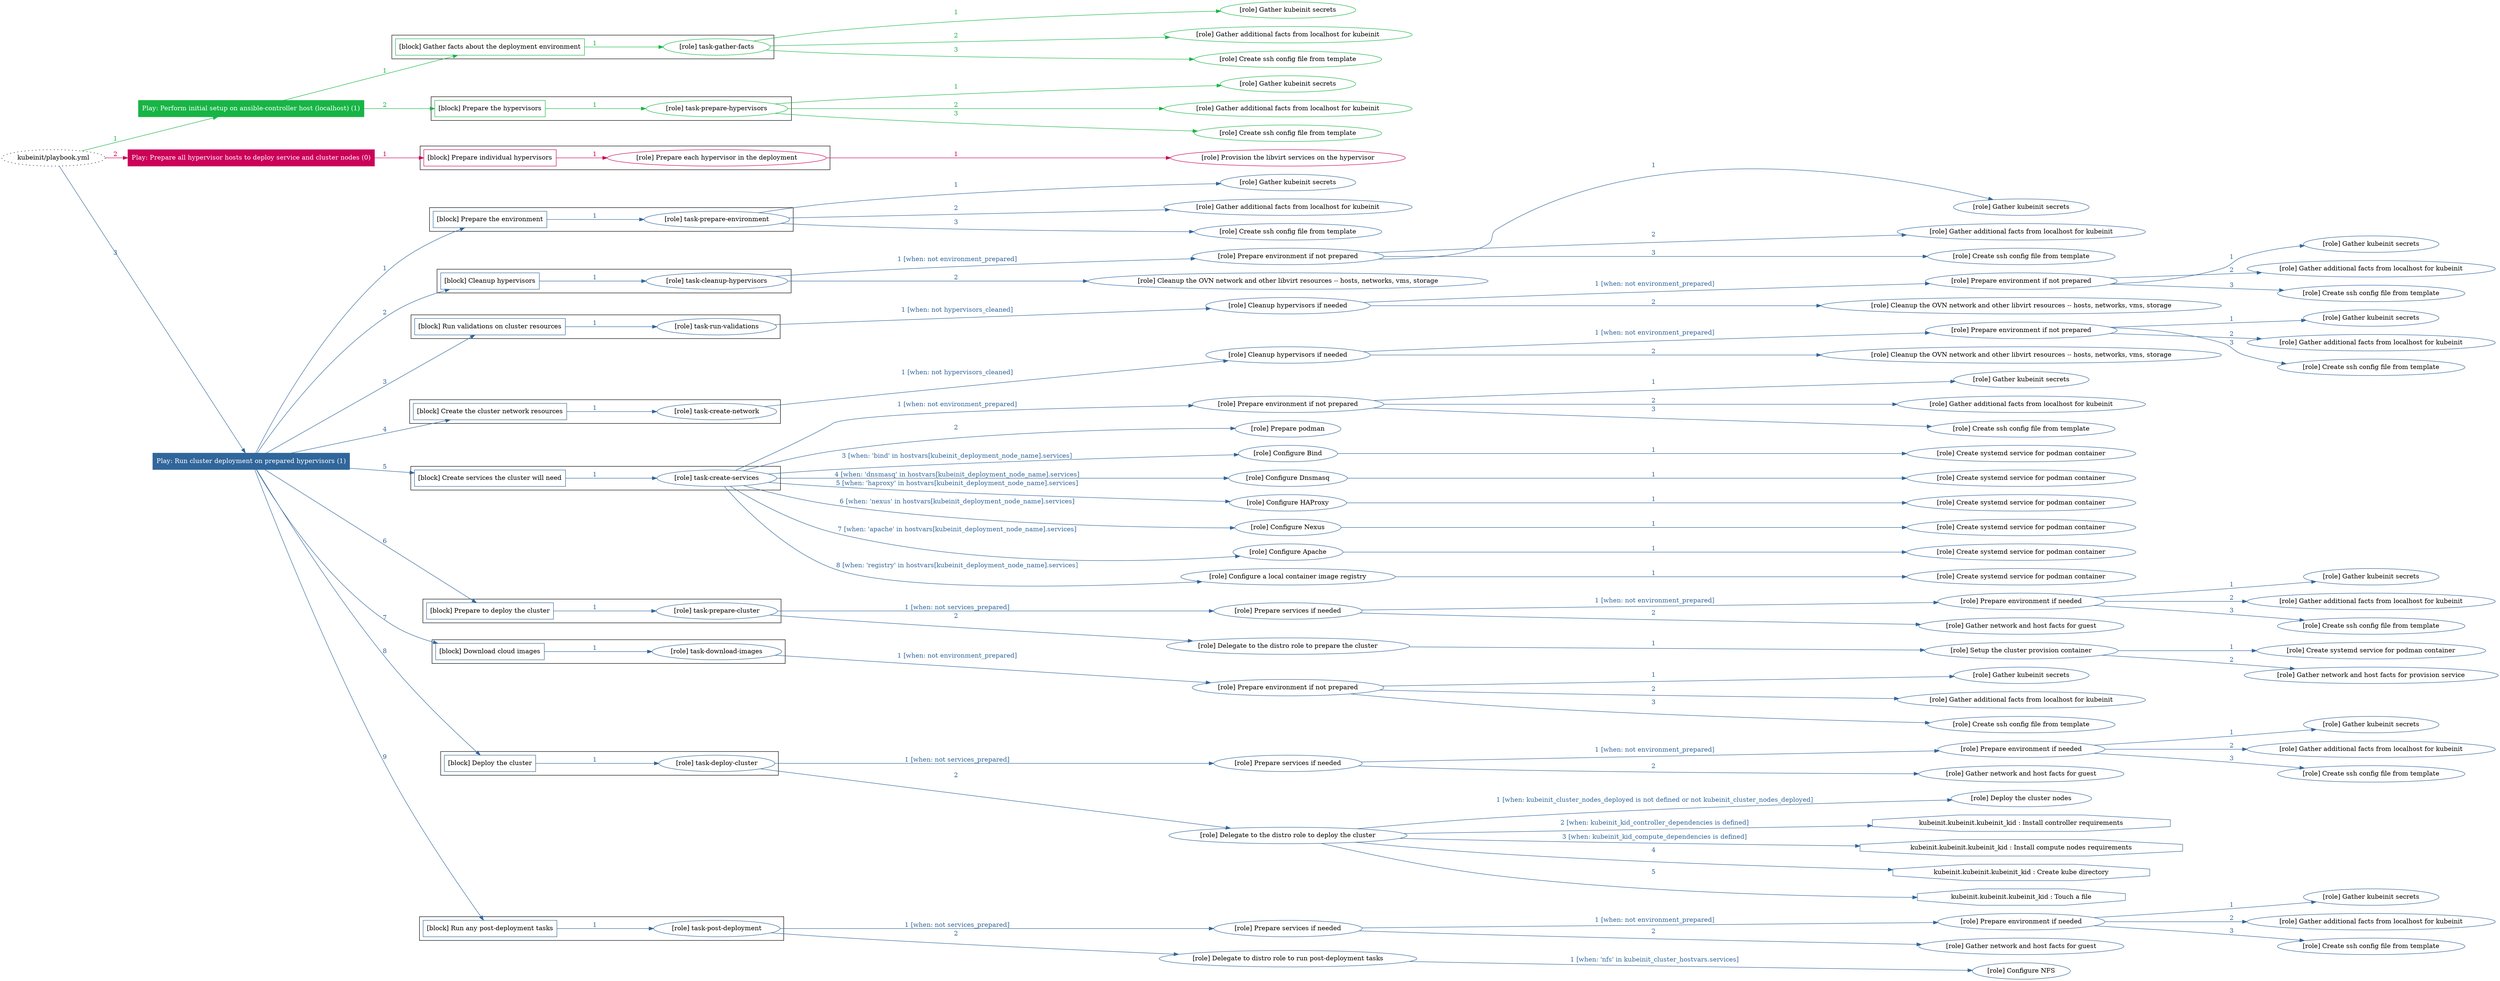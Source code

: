 digraph {
	graph [concentrate=true ordering=in rankdir=LR ratio=fill]
	edge [esep=5 sep=10]
	"kubeinit/playbook.yml" [URL="/home/runner/work/kubeinit/kubeinit/kubeinit/playbook.yml" id=playbook_1beab8da style=dotted]
	play_716c881a [label="Play: Perform initial setup on ansible-controller host (localhost) (1)" URL="/home/runner/work/kubeinit/kubeinit/kubeinit/playbook.yml" color="#17b545" fontcolor="#ffffff" id=play_716c881a shape=box style=filled tooltip=localhost]
	"kubeinit/playbook.yml" -> play_716c881a [label="1 " color="#17b545" fontcolor="#17b545" id=edge_7c634bc5 labeltooltip="1 " tooltip="1 "]
	subgraph "Gather kubeinit secrets" {
		role_e1968388 [label="[role] Gather kubeinit secrets" URL="/home/runner/.ansible/collections/ansible_collections/kubeinit/kubeinit/roles/kubeinit_prepare/tasks/gather_kubeinit_facts.yml" color="#17b545" id=role_e1968388 tooltip="Gather kubeinit secrets"]
	}
	subgraph "Gather additional facts from localhost for kubeinit" {
		role_31506391 [label="[role] Gather additional facts from localhost for kubeinit" URL="/home/runner/.ansible/collections/ansible_collections/kubeinit/kubeinit/roles/kubeinit_prepare/tasks/gather_kubeinit_facts.yml" color="#17b545" id=role_31506391 tooltip="Gather additional facts from localhost for kubeinit"]
	}
	subgraph "Create ssh config file from template" {
		role_b7df9d53 [label="[role] Create ssh config file from template" URL="/home/runner/.ansible/collections/ansible_collections/kubeinit/kubeinit/roles/kubeinit_prepare/tasks/gather_kubeinit_facts.yml" color="#17b545" id=role_b7df9d53 tooltip="Create ssh config file from template"]
	}
	subgraph "task-gather-facts" {
		role_42c44f18 [label="[role] task-gather-facts" URL="/home/runner/work/kubeinit/kubeinit/kubeinit/playbook.yml" color="#17b545" id=role_42c44f18 tooltip="task-gather-facts"]
		role_42c44f18 -> role_e1968388 [label="1 " color="#17b545" fontcolor="#17b545" id=edge_da5134c6 labeltooltip="1 " tooltip="1 "]
		role_42c44f18 -> role_31506391 [label="2 " color="#17b545" fontcolor="#17b545" id=edge_6cc403e4 labeltooltip="2 " tooltip="2 "]
		role_42c44f18 -> role_b7df9d53 [label="3 " color="#17b545" fontcolor="#17b545" id=edge_49aa63d6 labeltooltip="3 " tooltip="3 "]
	}
	subgraph "Gather kubeinit secrets" {
		role_34fae7e4 [label="[role] Gather kubeinit secrets" URL="/home/runner/.ansible/collections/ansible_collections/kubeinit/kubeinit/roles/kubeinit_prepare/tasks/gather_kubeinit_facts.yml" color="#17b545" id=role_34fae7e4 tooltip="Gather kubeinit secrets"]
	}
	subgraph "Gather additional facts from localhost for kubeinit" {
		role_cb5b6115 [label="[role] Gather additional facts from localhost for kubeinit" URL="/home/runner/.ansible/collections/ansible_collections/kubeinit/kubeinit/roles/kubeinit_prepare/tasks/gather_kubeinit_facts.yml" color="#17b545" id=role_cb5b6115 tooltip="Gather additional facts from localhost for kubeinit"]
	}
	subgraph "Create ssh config file from template" {
		role_3c820a80 [label="[role] Create ssh config file from template" URL="/home/runner/.ansible/collections/ansible_collections/kubeinit/kubeinit/roles/kubeinit_prepare/tasks/gather_kubeinit_facts.yml" color="#17b545" id=role_3c820a80 tooltip="Create ssh config file from template"]
	}
	subgraph "task-prepare-hypervisors" {
		role_2cbe7b3e [label="[role] task-prepare-hypervisors" URL="/home/runner/work/kubeinit/kubeinit/kubeinit/playbook.yml" color="#17b545" id=role_2cbe7b3e tooltip="task-prepare-hypervisors"]
		role_2cbe7b3e -> role_34fae7e4 [label="1 " color="#17b545" fontcolor="#17b545" id=edge_8fff685a labeltooltip="1 " tooltip="1 "]
		role_2cbe7b3e -> role_cb5b6115 [label="2 " color="#17b545" fontcolor="#17b545" id=edge_91a2a4e0 labeltooltip="2 " tooltip="2 "]
		role_2cbe7b3e -> role_3c820a80 [label="3 " color="#17b545" fontcolor="#17b545" id=edge_68e00cd5 labeltooltip="3 " tooltip="3 "]
	}
	subgraph "Play: Perform initial setup on ansible-controller host (localhost) (1)" {
		play_716c881a -> block_80413b1d [label=1 color="#17b545" fontcolor="#17b545" id=edge_42ab17c1 labeltooltip=1 tooltip=1]
		subgraph cluster_block_80413b1d {
			block_80413b1d [label="[block] Gather facts about the deployment environment" URL="/home/runner/work/kubeinit/kubeinit/kubeinit/playbook.yml" color="#17b545" id=block_80413b1d labeltooltip="Gather facts about the deployment environment" shape=box tooltip="Gather facts about the deployment environment"]
			block_80413b1d -> role_42c44f18 [label="1 " color="#17b545" fontcolor="#17b545" id=edge_c38f6e39 labeltooltip="1 " tooltip="1 "]
		}
		play_716c881a -> block_01a772bc [label=2 color="#17b545" fontcolor="#17b545" id=edge_93fa0276 labeltooltip=2 tooltip=2]
		subgraph cluster_block_01a772bc {
			block_01a772bc [label="[block] Prepare the hypervisors" URL="/home/runner/work/kubeinit/kubeinit/kubeinit/playbook.yml" color="#17b545" id=block_01a772bc labeltooltip="Prepare the hypervisors" shape=box tooltip="Prepare the hypervisors"]
			block_01a772bc -> role_2cbe7b3e [label="1 " color="#17b545" fontcolor="#17b545" id=edge_01de50c6 labeltooltip="1 " tooltip="1 "]
		}
	}
	play_891da1bf [label="Play: Prepare all hypervisor hosts to deploy service and cluster nodes (0)" URL="/home/runner/work/kubeinit/kubeinit/kubeinit/playbook.yml" color="#cb0159" fontcolor="#ffffff" id=play_891da1bf shape=box style=filled tooltip="Play: Prepare all hypervisor hosts to deploy service and cluster nodes (0)"]
	"kubeinit/playbook.yml" -> play_891da1bf [label="2 " color="#cb0159" fontcolor="#cb0159" id=edge_10938fc1 labeltooltip="2 " tooltip="2 "]
	subgraph "Provision the libvirt services on the hypervisor" {
		role_7e922124 [label="[role] Provision the libvirt services on the hypervisor" URL="/home/runner/.ansible/collections/ansible_collections/kubeinit/kubeinit/roles/kubeinit_prepare/tasks/prepare_hypervisor.yml" color="#cb0159" id=role_7e922124 tooltip="Provision the libvirt services on the hypervisor"]
	}
	subgraph "Prepare each hypervisor in the deployment" {
		role_d447abb2 [label="[role] Prepare each hypervisor in the deployment" URL="/home/runner/work/kubeinit/kubeinit/kubeinit/playbook.yml" color="#cb0159" id=role_d447abb2 tooltip="Prepare each hypervisor in the deployment"]
		role_d447abb2 -> role_7e922124 [label="1 " color="#cb0159" fontcolor="#cb0159" id=edge_ecf69d77 labeltooltip="1 " tooltip="1 "]
	}
	subgraph "Play: Prepare all hypervisor hosts to deploy service and cluster nodes (0)" {
		play_891da1bf -> block_840612ba [label=1 color="#cb0159" fontcolor="#cb0159" id=edge_145fdae2 labeltooltip=1 tooltip=1]
		subgraph cluster_block_840612ba {
			block_840612ba [label="[block] Prepare individual hypervisors" URL="/home/runner/work/kubeinit/kubeinit/kubeinit/playbook.yml" color="#cb0159" id=block_840612ba labeltooltip="Prepare individual hypervisors" shape=box tooltip="Prepare individual hypervisors"]
			block_840612ba -> role_d447abb2 [label="1 " color="#cb0159" fontcolor="#cb0159" id=edge_4ff899cb labeltooltip="1 " tooltip="1 "]
		}
	}
	play_835187d3 [label="Play: Run cluster deployment on prepared hypervisors (1)" URL="/home/runner/work/kubeinit/kubeinit/kubeinit/playbook.yml" color="#31669b" fontcolor="#ffffff" id=play_835187d3 shape=box style=filled tooltip=localhost]
	"kubeinit/playbook.yml" -> play_835187d3 [label="3 " color="#31669b" fontcolor="#31669b" id=edge_ddc738d5 labeltooltip="3 " tooltip="3 "]
	subgraph "Gather kubeinit secrets" {
		role_0b806d6f [label="[role] Gather kubeinit secrets" URL="/home/runner/.ansible/collections/ansible_collections/kubeinit/kubeinit/roles/kubeinit_prepare/tasks/gather_kubeinit_facts.yml" color="#31669b" id=role_0b806d6f tooltip="Gather kubeinit secrets"]
	}
	subgraph "Gather additional facts from localhost for kubeinit" {
		role_685da490 [label="[role] Gather additional facts from localhost for kubeinit" URL="/home/runner/.ansible/collections/ansible_collections/kubeinit/kubeinit/roles/kubeinit_prepare/tasks/gather_kubeinit_facts.yml" color="#31669b" id=role_685da490 tooltip="Gather additional facts from localhost for kubeinit"]
	}
	subgraph "Create ssh config file from template" {
		role_579eb6c7 [label="[role] Create ssh config file from template" URL="/home/runner/.ansible/collections/ansible_collections/kubeinit/kubeinit/roles/kubeinit_prepare/tasks/gather_kubeinit_facts.yml" color="#31669b" id=role_579eb6c7 tooltip="Create ssh config file from template"]
	}
	subgraph "task-prepare-environment" {
		role_a8909cab [label="[role] task-prepare-environment" URL="/home/runner/work/kubeinit/kubeinit/kubeinit/playbook.yml" color="#31669b" id=role_a8909cab tooltip="task-prepare-environment"]
		role_a8909cab -> role_0b806d6f [label="1 " color="#31669b" fontcolor="#31669b" id=edge_44716ee8 labeltooltip="1 " tooltip="1 "]
		role_a8909cab -> role_685da490 [label="2 " color="#31669b" fontcolor="#31669b" id=edge_a081f1c4 labeltooltip="2 " tooltip="2 "]
		role_a8909cab -> role_579eb6c7 [label="3 " color="#31669b" fontcolor="#31669b" id=edge_10e81a08 labeltooltip="3 " tooltip="3 "]
	}
	subgraph "Gather kubeinit secrets" {
		role_d69b6477 [label="[role] Gather kubeinit secrets" URL="/home/runner/.ansible/collections/ansible_collections/kubeinit/kubeinit/roles/kubeinit_prepare/tasks/gather_kubeinit_facts.yml" color="#31669b" id=role_d69b6477 tooltip="Gather kubeinit secrets"]
	}
	subgraph "Gather additional facts from localhost for kubeinit" {
		role_7d13ebee [label="[role] Gather additional facts from localhost for kubeinit" URL="/home/runner/.ansible/collections/ansible_collections/kubeinit/kubeinit/roles/kubeinit_prepare/tasks/gather_kubeinit_facts.yml" color="#31669b" id=role_7d13ebee tooltip="Gather additional facts from localhost for kubeinit"]
	}
	subgraph "Create ssh config file from template" {
		role_2c195418 [label="[role] Create ssh config file from template" URL="/home/runner/.ansible/collections/ansible_collections/kubeinit/kubeinit/roles/kubeinit_prepare/tasks/gather_kubeinit_facts.yml" color="#31669b" id=role_2c195418 tooltip="Create ssh config file from template"]
	}
	subgraph "Prepare environment if not prepared" {
		role_0de6bf9b [label="[role] Prepare environment if not prepared" URL="/home/runner/.ansible/collections/ansible_collections/kubeinit/kubeinit/roles/kubeinit_prepare/tasks/cleanup_hypervisors.yml" color="#31669b" id=role_0de6bf9b tooltip="Prepare environment if not prepared"]
		role_0de6bf9b -> role_d69b6477 [label="1 " color="#31669b" fontcolor="#31669b" id=edge_67b0b831 labeltooltip="1 " tooltip="1 "]
		role_0de6bf9b -> role_7d13ebee [label="2 " color="#31669b" fontcolor="#31669b" id=edge_477f78d9 labeltooltip="2 " tooltip="2 "]
		role_0de6bf9b -> role_2c195418 [label="3 " color="#31669b" fontcolor="#31669b" id=edge_1f380ee6 labeltooltip="3 " tooltip="3 "]
	}
	subgraph "Cleanup the OVN network and other libvirt resources -- hosts, networks, vms, storage" {
		role_0f3eaac5 [label="[role] Cleanup the OVN network and other libvirt resources -- hosts, networks, vms, storage" URL="/home/runner/.ansible/collections/ansible_collections/kubeinit/kubeinit/roles/kubeinit_prepare/tasks/cleanup_hypervisors.yml" color="#31669b" id=role_0f3eaac5 tooltip="Cleanup the OVN network and other libvirt resources -- hosts, networks, vms, storage"]
	}
	subgraph "task-cleanup-hypervisors" {
		role_587e81d7 [label="[role] task-cleanup-hypervisors" URL="/home/runner/work/kubeinit/kubeinit/kubeinit/playbook.yml" color="#31669b" id=role_587e81d7 tooltip="task-cleanup-hypervisors"]
		role_587e81d7 -> role_0de6bf9b [label="1 [when: not environment_prepared]" color="#31669b" fontcolor="#31669b" id=edge_47486727 labeltooltip="1 [when: not environment_prepared]" tooltip="1 [when: not environment_prepared]"]
		role_587e81d7 -> role_0f3eaac5 [label="2 " color="#31669b" fontcolor="#31669b" id=edge_7b4d2f4f labeltooltip="2 " tooltip="2 "]
	}
	subgraph "Gather kubeinit secrets" {
		role_52ad8c50 [label="[role] Gather kubeinit secrets" URL="/home/runner/.ansible/collections/ansible_collections/kubeinit/kubeinit/roles/kubeinit_prepare/tasks/gather_kubeinit_facts.yml" color="#31669b" id=role_52ad8c50 tooltip="Gather kubeinit secrets"]
	}
	subgraph "Gather additional facts from localhost for kubeinit" {
		role_9888ea60 [label="[role] Gather additional facts from localhost for kubeinit" URL="/home/runner/.ansible/collections/ansible_collections/kubeinit/kubeinit/roles/kubeinit_prepare/tasks/gather_kubeinit_facts.yml" color="#31669b" id=role_9888ea60 tooltip="Gather additional facts from localhost for kubeinit"]
	}
	subgraph "Create ssh config file from template" {
		role_85f35aea [label="[role] Create ssh config file from template" URL="/home/runner/.ansible/collections/ansible_collections/kubeinit/kubeinit/roles/kubeinit_prepare/tasks/gather_kubeinit_facts.yml" color="#31669b" id=role_85f35aea tooltip="Create ssh config file from template"]
	}
	subgraph "Prepare environment if not prepared" {
		role_4f8db97d [label="[role] Prepare environment if not prepared" URL="/home/runner/.ansible/collections/ansible_collections/kubeinit/kubeinit/roles/kubeinit_prepare/tasks/cleanup_hypervisors.yml" color="#31669b" id=role_4f8db97d tooltip="Prepare environment if not prepared"]
		role_4f8db97d -> role_52ad8c50 [label="1 " color="#31669b" fontcolor="#31669b" id=edge_bc711d1b labeltooltip="1 " tooltip="1 "]
		role_4f8db97d -> role_9888ea60 [label="2 " color="#31669b" fontcolor="#31669b" id=edge_0ea63444 labeltooltip="2 " tooltip="2 "]
		role_4f8db97d -> role_85f35aea [label="3 " color="#31669b" fontcolor="#31669b" id=edge_df4fce2c labeltooltip="3 " tooltip="3 "]
	}
	subgraph "Cleanup the OVN network and other libvirt resources -- hosts, networks, vms, storage" {
		role_9ef75d9e [label="[role] Cleanup the OVN network and other libvirt resources -- hosts, networks, vms, storage" URL="/home/runner/.ansible/collections/ansible_collections/kubeinit/kubeinit/roles/kubeinit_prepare/tasks/cleanup_hypervisors.yml" color="#31669b" id=role_9ef75d9e tooltip="Cleanup the OVN network and other libvirt resources -- hosts, networks, vms, storage"]
	}
	subgraph "Cleanup hypervisors if needed" {
		role_d72ab8cc [label="[role] Cleanup hypervisors if needed" URL="/home/runner/.ansible/collections/ansible_collections/kubeinit/kubeinit/roles/kubeinit_validations/tasks/main.yml" color="#31669b" id=role_d72ab8cc tooltip="Cleanup hypervisors if needed"]
		role_d72ab8cc -> role_4f8db97d [label="1 [when: not environment_prepared]" color="#31669b" fontcolor="#31669b" id=edge_af834e45 labeltooltip="1 [when: not environment_prepared]" tooltip="1 [when: not environment_prepared]"]
		role_d72ab8cc -> role_9ef75d9e [label="2 " color="#31669b" fontcolor="#31669b" id=edge_bff561b1 labeltooltip="2 " tooltip="2 "]
	}
	subgraph "task-run-validations" {
		role_7c813137 [label="[role] task-run-validations" URL="/home/runner/work/kubeinit/kubeinit/kubeinit/playbook.yml" color="#31669b" id=role_7c813137 tooltip="task-run-validations"]
		role_7c813137 -> role_d72ab8cc [label="1 [when: not hypervisors_cleaned]" color="#31669b" fontcolor="#31669b" id=edge_f6656af4 labeltooltip="1 [when: not hypervisors_cleaned]" tooltip="1 [when: not hypervisors_cleaned]"]
	}
	subgraph "Gather kubeinit secrets" {
		role_cb40e6a3 [label="[role] Gather kubeinit secrets" URL="/home/runner/.ansible/collections/ansible_collections/kubeinit/kubeinit/roles/kubeinit_prepare/tasks/gather_kubeinit_facts.yml" color="#31669b" id=role_cb40e6a3 tooltip="Gather kubeinit secrets"]
	}
	subgraph "Gather additional facts from localhost for kubeinit" {
		role_64e57ba9 [label="[role] Gather additional facts from localhost for kubeinit" URL="/home/runner/.ansible/collections/ansible_collections/kubeinit/kubeinit/roles/kubeinit_prepare/tasks/gather_kubeinit_facts.yml" color="#31669b" id=role_64e57ba9 tooltip="Gather additional facts from localhost for kubeinit"]
	}
	subgraph "Create ssh config file from template" {
		role_e784114a [label="[role] Create ssh config file from template" URL="/home/runner/.ansible/collections/ansible_collections/kubeinit/kubeinit/roles/kubeinit_prepare/tasks/gather_kubeinit_facts.yml" color="#31669b" id=role_e784114a tooltip="Create ssh config file from template"]
	}
	subgraph "Prepare environment if not prepared" {
		role_748db05f [label="[role] Prepare environment if not prepared" URL="/home/runner/.ansible/collections/ansible_collections/kubeinit/kubeinit/roles/kubeinit_prepare/tasks/cleanup_hypervisors.yml" color="#31669b" id=role_748db05f tooltip="Prepare environment if not prepared"]
		role_748db05f -> role_cb40e6a3 [label="1 " color="#31669b" fontcolor="#31669b" id=edge_ea095f43 labeltooltip="1 " tooltip="1 "]
		role_748db05f -> role_64e57ba9 [label="2 " color="#31669b" fontcolor="#31669b" id=edge_5dc883e7 labeltooltip="2 " tooltip="2 "]
		role_748db05f -> role_e784114a [label="3 " color="#31669b" fontcolor="#31669b" id=edge_b7395a49 labeltooltip="3 " tooltip="3 "]
	}
	subgraph "Cleanup the OVN network and other libvirt resources -- hosts, networks, vms, storage" {
		role_feb51c0b [label="[role] Cleanup the OVN network and other libvirt resources -- hosts, networks, vms, storage" URL="/home/runner/.ansible/collections/ansible_collections/kubeinit/kubeinit/roles/kubeinit_prepare/tasks/cleanup_hypervisors.yml" color="#31669b" id=role_feb51c0b tooltip="Cleanup the OVN network and other libvirt resources -- hosts, networks, vms, storage"]
	}
	subgraph "Cleanup hypervisors if needed" {
		role_7937e659 [label="[role] Cleanup hypervisors if needed" URL="/home/runner/.ansible/collections/ansible_collections/kubeinit/kubeinit/roles/kubeinit_libvirt/tasks/create_network.yml" color="#31669b" id=role_7937e659 tooltip="Cleanup hypervisors if needed"]
		role_7937e659 -> role_748db05f [label="1 [when: not environment_prepared]" color="#31669b" fontcolor="#31669b" id=edge_da9d28ed labeltooltip="1 [when: not environment_prepared]" tooltip="1 [when: not environment_prepared]"]
		role_7937e659 -> role_feb51c0b [label="2 " color="#31669b" fontcolor="#31669b" id=edge_79aeca8f labeltooltip="2 " tooltip="2 "]
	}
	subgraph "task-create-network" {
		role_4c409a91 [label="[role] task-create-network" URL="/home/runner/work/kubeinit/kubeinit/kubeinit/playbook.yml" color="#31669b" id=role_4c409a91 tooltip="task-create-network"]
		role_4c409a91 -> role_7937e659 [label="1 [when: not hypervisors_cleaned]" color="#31669b" fontcolor="#31669b" id=edge_de28fec0 labeltooltip="1 [when: not hypervisors_cleaned]" tooltip="1 [when: not hypervisors_cleaned]"]
	}
	subgraph "Gather kubeinit secrets" {
		role_313dcdcd [label="[role] Gather kubeinit secrets" URL="/home/runner/.ansible/collections/ansible_collections/kubeinit/kubeinit/roles/kubeinit_prepare/tasks/gather_kubeinit_facts.yml" color="#31669b" id=role_313dcdcd tooltip="Gather kubeinit secrets"]
	}
	subgraph "Gather additional facts from localhost for kubeinit" {
		role_10d9df44 [label="[role] Gather additional facts from localhost for kubeinit" URL="/home/runner/.ansible/collections/ansible_collections/kubeinit/kubeinit/roles/kubeinit_prepare/tasks/gather_kubeinit_facts.yml" color="#31669b" id=role_10d9df44 tooltip="Gather additional facts from localhost for kubeinit"]
	}
	subgraph "Create ssh config file from template" {
		role_a85206bf [label="[role] Create ssh config file from template" URL="/home/runner/.ansible/collections/ansible_collections/kubeinit/kubeinit/roles/kubeinit_prepare/tasks/gather_kubeinit_facts.yml" color="#31669b" id=role_a85206bf tooltip="Create ssh config file from template"]
	}
	subgraph "Prepare environment if not prepared" {
		role_bd406cf5 [label="[role] Prepare environment if not prepared" URL="/home/runner/.ansible/collections/ansible_collections/kubeinit/kubeinit/roles/kubeinit_services/tasks/main.yml" color="#31669b" id=role_bd406cf5 tooltip="Prepare environment if not prepared"]
		role_bd406cf5 -> role_313dcdcd [label="1 " color="#31669b" fontcolor="#31669b" id=edge_28fea639 labeltooltip="1 " tooltip="1 "]
		role_bd406cf5 -> role_10d9df44 [label="2 " color="#31669b" fontcolor="#31669b" id=edge_e74d2a16 labeltooltip="2 " tooltip="2 "]
		role_bd406cf5 -> role_a85206bf [label="3 " color="#31669b" fontcolor="#31669b" id=edge_328f4ffa labeltooltip="3 " tooltip="3 "]
	}
	subgraph "Prepare podman" {
		role_45e9c204 [label="[role] Prepare podman" URL="/home/runner/.ansible/collections/ansible_collections/kubeinit/kubeinit/roles/kubeinit_services/tasks/00_create_service_pod.yml" color="#31669b" id=role_45e9c204 tooltip="Prepare podman"]
	}
	subgraph "Create systemd service for podman container" {
		role_995c1a46 [label="[role] Create systemd service for podman container" URL="/home/runner/.ansible/collections/ansible_collections/kubeinit/kubeinit/roles/kubeinit_bind/tasks/main.yml" color="#31669b" id=role_995c1a46 tooltip="Create systemd service for podman container"]
	}
	subgraph "Configure Bind" {
		role_f6786e99 [label="[role] Configure Bind" URL="/home/runner/.ansible/collections/ansible_collections/kubeinit/kubeinit/roles/kubeinit_services/tasks/start_services_containers.yml" color="#31669b" id=role_f6786e99 tooltip="Configure Bind"]
		role_f6786e99 -> role_995c1a46 [label="1 " color="#31669b" fontcolor="#31669b" id=edge_188500f9 labeltooltip="1 " tooltip="1 "]
	}
	subgraph "Create systemd service for podman container" {
		role_4b3a0ff9 [label="[role] Create systemd service for podman container" URL="/home/runner/.ansible/collections/ansible_collections/kubeinit/kubeinit/roles/kubeinit_dnsmasq/tasks/main.yml" color="#31669b" id=role_4b3a0ff9 tooltip="Create systemd service for podman container"]
	}
	subgraph "Configure Dnsmasq" {
		role_6ed895e4 [label="[role] Configure Dnsmasq" URL="/home/runner/.ansible/collections/ansible_collections/kubeinit/kubeinit/roles/kubeinit_services/tasks/start_services_containers.yml" color="#31669b" id=role_6ed895e4 tooltip="Configure Dnsmasq"]
		role_6ed895e4 -> role_4b3a0ff9 [label="1 " color="#31669b" fontcolor="#31669b" id=edge_b32115ae labeltooltip="1 " tooltip="1 "]
	}
	subgraph "Create systemd service for podman container" {
		role_3218058c [label="[role] Create systemd service for podman container" URL="/home/runner/.ansible/collections/ansible_collections/kubeinit/kubeinit/roles/kubeinit_haproxy/tasks/main.yml" color="#31669b" id=role_3218058c tooltip="Create systemd service for podman container"]
	}
	subgraph "Configure HAProxy" {
		role_5c493fac [label="[role] Configure HAProxy" URL="/home/runner/.ansible/collections/ansible_collections/kubeinit/kubeinit/roles/kubeinit_services/tasks/start_services_containers.yml" color="#31669b" id=role_5c493fac tooltip="Configure HAProxy"]
		role_5c493fac -> role_3218058c [label="1 " color="#31669b" fontcolor="#31669b" id=edge_d96a200a labeltooltip="1 " tooltip="1 "]
	}
	subgraph "Create systemd service for podman container" {
		role_b0d67a19 [label="[role] Create systemd service for podman container" URL="/home/runner/.ansible/collections/ansible_collections/kubeinit/kubeinit/roles/kubeinit_nexus/tasks/main.yml" color="#31669b" id=role_b0d67a19 tooltip="Create systemd service for podman container"]
	}
	subgraph "Configure Nexus" {
		role_0bb92cb4 [label="[role] Configure Nexus" URL="/home/runner/.ansible/collections/ansible_collections/kubeinit/kubeinit/roles/kubeinit_services/tasks/start_services_containers.yml" color="#31669b" id=role_0bb92cb4 tooltip="Configure Nexus"]
		role_0bb92cb4 -> role_b0d67a19 [label="1 " color="#31669b" fontcolor="#31669b" id=edge_250df749 labeltooltip="1 " tooltip="1 "]
	}
	subgraph "Create systemd service for podman container" {
		role_a3605569 [label="[role] Create systemd service for podman container" URL="/home/runner/.ansible/collections/ansible_collections/kubeinit/kubeinit/roles/kubeinit_apache/tasks/main.yml" color="#31669b" id=role_a3605569 tooltip="Create systemd service for podman container"]
	}
	subgraph "Configure Apache" {
		role_6acef4d3 [label="[role] Configure Apache" URL="/home/runner/.ansible/collections/ansible_collections/kubeinit/kubeinit/roles/kubeinit_services/tasks/start_services_containers.yml" color="#31669b" id=role_6acef4d3 tooltip="Configure Apache"]
		role_6acef4d3 -> role_a3605569 [label="1 " color="#31669b" fontcolor="#31669b" id=edge_e7fb7423 labeltooltip="1 " tooltip="1 "]
	}
	subgraph "Create systemd service for podman container" {
		role_bab38f11 [label="[role] Create systemd service for podman container" URL="/home/runner/.ansible/collections/ansible_collections/kubeinit/kubeinit/roles/kubeinit_registry/tasks/main.yml" color="#31669b" id=role_bab38f11 tooltip="Create systemd service for podman container"]
	}
	subgraph "Configure a local container image registry" {
		role_ec8bd92c [label="[role] Configure a local container image registry" URL="/home/runner/.ansible/collections/ansible_collections/kubeinit/kubeinit/roles/kubeinit_services/tasks/start_services_containers.yml" color="#31669b" id=role_ec8bd92c tooltip="Configure a local container image registry"]
		role_ec8bd92c -> role_bab38f11 [label="1 " color="#31669b" fontcolor="#31669b" id=edge_1af7c81d labeltooltip="1 " tooltip="1 "]
	}
	subgraph "task-create-services" {
		role_9ffaf7c5 [label="[role] task-create-services" URL="/home/runner/work/kubeinit/kubeinit/kubeinit/playbook.yml" color="#31669b" id=role_9ffaf7c5 tooltip="task-create-services"]
		role_9ffaf7c5 -> role_bd406cf5 [label="1 [when: not environment_prepared]" color="#31669b" fontcolor="#31669b" id=edge_7bb7a9ec labeltooltip="1 [when: not environment_prepared]" tooltip="1 [when: not environment_prepared]"]
		role_9ffaf7c5 -> role_45e9c204 [label="2 " color="#31669b" fontcolor="#31669b" id=edge_94a7707a labeltooltip="2 " tooltip="2 "]
		role_9ffaf7c5 -> role_f6786e99 [label="3 [when: 'bind' in hostvars[kubeinit_deployment_node_name].services]" color="#31669b" fontcolor="#31669b" id=edge_eee4bb19 labeltooltip="3 [when: 'bind' in hostvars[kubeinit_deployment_node_name].services]" tooltip="3 [when: 'bind' in hostvars[kubeinit_deployment_node_name].services]"]
		role_9ffaf7c5 -> role_6ed895e4 [label="4 [when: 'dnsmasq' in hostvars[kubeinit_deployment_node_name].services]" color="#31669b" fontcolor="#31669b" id=edge_061b1fd6 labeltooltip="4 [when: 'dnsmasq' in hostvars[kubeinit_deployment_node_name].services]" tooltip="4 [when: 'dnsmasq' in hostvars[kubeinit_deployment_node_name].services]"]
		role_9ffaf7c5 -> role_5c493fac [label="5 [when: 'haproxy' in hostvars[kubeinit_deployment_node_name].services]" color="#31669b" fontcolor="#31669b" id=edge_cb850f7d labeltooltip="5 [when: 'haproxy' in hostvars[kubeinit_deployment_node_name].services]" tooltip="5 [when: 'haproxy' in hostvars[kubeinit_deployment_node_name].services]"]
		role_9ffaf7c5 -> role_0bb92cb4 [label="6 [when: 'nexus' in hostvars[kubeinit_deployment_node_name].services]" color="#31669b" fontcolor="#31669b" id=edge_80abd508 labeltooltip="6 [when: 'nexus' in hostvars[kubeinit_deployment_node_name].services]" tooltip="6 [when: 'nexus' in hostvars[kubeinit_deployment_node_name].services]"]
		role_9ffaf7c5 -> role_6acef4d3 [label="7 [when: 'apache' in hostvars[kubeinit_deployment_node_name].services]" color="#31669b" fontcolor="#31669b" id=edge_57daeb25 labeltooltip="7 [when: 'apache' in hostvars[kubeinit_deployment_node_name].services]" tooltip="7 [when: 'apache' in hostvars[kubeinit_deployment_node_name].services]"]
		role_9ffaf7c5 -> role_ec8bd92c [label="8 [when: 'registry' in hostvars[kubeinit_deployment_node_name].services]" color="#31669b" fontcolor="#31669b" id=edge_85a948af labeltooltip="8 [when: 'registry' in hostvars[kubeinit_deployment_node_name].services]" tooltip="8 [when: 'registry' in hostvars[kubeinit_deployment_node_name].services]"]
	}
	subgraph "Gather kubeinit secrets" {
		role_8658ee48 [label="[role] Gather kubeinit secrets" URL="/home/runner/.ansible/collections/ansible_collections/kubeinit/kubeinit/roles/kubeinit_prepare/tasks/gather_kubeinit_facts.yml" color="#31669b" id=role_8658ee48 tooltip="Gather kubeinit secrets"]
	}
	subgraph "Gather additional facts from localhost for kubeinit" {
		role_56980ee7 [label="[role] Gather additional facts from localhost for kubeinit" URL="/home/runner/.ansible/collections/ansible_collections/kubeinit/kubeinit/roles/kubeinit_prepare/tasks/gather_kubeinit_facts.yml" color="#31669b" id=role_56980ee7 tooltip="Gather additional facts from localhost for kubeinit"]
	}
	subgraph "Create ssh config file from template" {
		role_fc31561f [label="[role] Create ssh config file from template" URL="/home/runner/.ansible/collections/ansible_collections/kubeinit/kubeinit/roles/kubeinit_prepare/tasks/gather_kubeinit_facts.yml" color="#31669b" id=role_fc31561f tooltip="Create ssh config file from template"]
	}
	subgraph "Prepare environment if needed" {
		role_49d13433 [label="[role] Prepare environment if needed" URL="/home/runner/.ansible/collections/ansible_collections/kubeinit/kubeinit/roles/kubeinit_services/tasks/prepare_services.yml" color="#31669b" id=role_49d13433 tooltip="Prepare environment if needed"]
		role_49d13433 -> role_8658ee48 [label="1 " color="#31669b" fontcolor="#31669b" id=edge_c32d8eab labeltooltip="1 " tooltip="1 "]
		role_49d13433 -> role_56980ee7 [label="2 " color="#31669b" fontcolor="#31669b" id=edge_b033cbf6 labeltooltip="2 " tooltip="2 "]
		role_49d13433 -> role_fc31561f [label="3 " color="#31669b" fontcolor="#31669b" id=edge_fa1e38fc labeltooltip="3 " tooltip="3 "]
	}
	subgraph "Gather network and host facts for guest" {
		role_6f18e081 [label="[role] Gather network and host facts for guest" URL="/home/runner/.ansible/collections/ansible_collections/kubeinit/kubeinit/roles/kubeinit_services/tasks/prepare_services.yml" color="#31669b" id=role_6f18e081 tooltip="Gather network and host facts for guest"]
	}
	subgraph "Prepare services if needed" {
		role_250c3acf [label="[role] Prepare services if needed" URL="/home/runner/.ansible/collections/ansible_collections/kubeinit/kubeinit/roles/kubeinit_prepare/tasks/prepare_cluster.yml" color="#31669b" id=role_250c3acf tooltip="Prepare services if needed"]
		role_250c3acf -> role_49d13433 [label="1 [when: not environment_prepared]" color="#31669b" fontcolor="#31669b" id=edge_e5867ed1 labeltooltip="1 [when: not environment_prepared]" tooltip="1 [when: not environment_prepared]"]
		role_250c3acf -> role_6f18e081 [label="2 " color="#31669b" fontcolor="#31669b" id=edge_89bb38f5 labeltooltip="2 " tooltip="2 "]
	}
	subgraph "Create systemd service for podman container" {
		role_7a2fb826 [label="[role] Create systemd service for podman container" URL="/home/runner/.ansible/collections/ansible_collections/kubeinit/kubeinit/roles/kubeinit_services/tasks/create_provision_container.yml" color="#31669b" id=role_7a2fb826 tooltip="Create systemd service for podman container"]
	}
	subgraph "Gather network and host facts for provision service" {
		role_c0884394 [label="[role] Gather network and host facts for provision service" URL="/home/runner/.ansible/collections/ansible_collections/kubeinit/kubeinit/roles/kubeinit_services/tasks/create_provision_container.yml" color="#31669b" id=role_c0884394 tooltip="Gather network and host facts for provision service"]
	}
	subgraph "Setup the cluster provision container" {
		role_07cc36f2 [label="[role] Setup the cluster provision container" URL="/home/runner/.ansible/collections/ansible_collections/kubeinit/kubeinit/roles/kubeinit_kid/tasks/prepare_cluster.yml" color="#31669b" id=role_07cc36f2 tooltip="Setup the cluster provision container"]
		role_07cc36f2 -> role_7a2fb826 [label="1 " color="#31669b" fontcolor="#31669b" id=edge_060c4f97 labeltooltip="1 " tooltip="1 "]
		role_07cc36f2 -> role_c0884394 [label="2 " color="#31669b" fontcolor="#31669b" id=edge_e636beeb labeltooltip="2 " tooltip="2 "]
	}
	subgraph "Delegate to the distro role to prepare the cluster" {
		role_8bfa9744 [label="[role] Delegate to the distro role to prepare the cluster" URL="/home/runner/.ansible/collections/ansible_collections/kubeinit/kubeinit/roles/kubeinit_prepare/tasks/prepare_cluster.yml" color="#31669b" id=role_8bfa9744 tooltip="Delegate to the distro role to prepare the cluster"]
		role_8bfa9744 -> role_07cc36f2 [label="1 " color="#31669b" fontcolor="#31669b" id=edge_7d612924 labeltooltip="1 " tooltip="1 "]
	}
	subgraph "task-prepare-cluster" {
		role_0b715f7a [label="[role] task-prepare-cluster" URL="/home/runner/work/kubeinit/kubeinit/kubeinit/playbook.yml" color="#31669b" id=role_0b715f7a tooltip="task-prepare-cluster"]
		role_0b715f7a -> role_250c3acf [label="1 [when: not services_prepared]" color="#31669b" fontcolor="#31669b" id=edge_728c1780 labeltooltip="1 [when: not services_prepared]" tooltip="1 [when: not services_prepared]"]
		role_0b715f7a -> role_8bfa9744 [label="2 " color="#31669b" fontcolor="#31669b" id=edge_aa85da20 labeltooltip="2 " tooltip="2 "]
	}
	subgraph "Gather kubeinit secrets" {
		role_275a53fb [label="[role] Gather kubeinit secrets" URL="/home/runner/.ansible/collections/ansible_collections/kubeinit/kubeinit/roles/kubeinit_prepare/tasks/gather_kubeinit_facts.yml" color="#31669b" id=role_275a53fb tooltip="Gather kubeinit secrets"]
	}
	subgraph "Gather additional facts from localhost for kubeinit" {
		role_0d8d7b58 [label="[role] Gather additional facts from localhost for kubeinit" URL="/home/runner/.ansible/collections/ansible_collections/kubeinit/kubeinit/roles/kubeinit_prepare/tasks/gather_kubeinit_facts.yml" color="#31669b" id=role_0d8d7b58 tooltip="Gather additional facts from localhost for kubeinit"]
	}
	subgraph "Create ssh config file from template" {
		role_4f7f0016 [label="[role] Create ssh config file from template" URL="/home/runner/.ansible/collections/ansible_collections/kubeinit/kubeinit/roles/kubeinit_prepare/tasks/gather_kubeinit_facts.yml" color="#31669b" id=role_4f7f0016 tooltip="Create ssh config file from template"]
	}
	subgraph "Prepare environment if not prepared" {
		role_57db0bf3 [label="[role] Prepare environment if not prepared" URL="/home/runner/.ansible/collections/ansible_collections/kubeinit/kubeinit/roles/kubeinit_libvirt/tasks/download_cloud_images.yml" color="#31669b" id=role_57db0bf3 tooltip="Prepare environment if not prepared"]
		role_57db0bf3 -> role_275a53fb [label="1 " color="#31669b" fontcolor="#31669b" id=edge_3c621519 labeltooltip="1 " tooltip="1 "]
		role_57db0bf3 -> role_0d8d7b58 [label="2 " color="#31669b" fontcolor="#31669b" id=edge_71db36b5 labeltooltip="2 " tooltip="2 "]
		role_57db0bf3 -> role_4f7f0016 [label="3 " color="#31669b" fontcolor="#31669b" id=edge_a7e48227 labeltooltip="3 " tooltip="3 "]
	}
	subgraph "task-download-images" {
		role_691afac1 [label="[role] task-download-images" URL="/home/runner/work/kubeinit/kubeinit/kubeinit/playbook.yml" color="#31669b" id=role_691afac1 tooltip="task-download-images"]
		role_691afac1 -> role_57db0bf3 [label="1 [when: not environment_prepared]" color="#31669b" fontcolor="#31669b" id=edge_0f98d0af labeltooltip="1 [when: not environment_prepared]" tooltip="1 [when: not environment_prepared]"]
	}
	subgraph "Gather kubeinit secrets" {
		role_748fa74e [label="[role] Gather kubeinit secrets" URL="/home/runner/.ansible/collections/ansible_collections/kubeinit/kubeinit/roles/kubeinit_prepare/tasks/gather_kubeinit_facts.yml" color="#31669b" id=role_748fa74e tooltip="Gather kubeinit secrets"]
	}
	subgraph "Gather additional facts from localhost for kubeinit" {
		role_4c6f9797 [label="[role] Gather additional facts from localhost for kubeinit" URL="/home/runner/.ansible/collections/ansible_collections/kubeinit/kubeinit/roles/kubeinit_prepare/tasks/gather_kubeinit_facts.yml" color="#31669b" id=role_4c6f9797 tooltip="Gather additional facts from localhost for kubeinit"]
	}
	subgraph "Create ssh config file from template" {
		role_6e76bcec [label="[role] Create ssh config file from template" URL="/home/runner/.ansible/collections/ansible_collections/kubeinit/kubeinit/roles/kubeinit_prepare/tasks/gather_kubeinit_facts.yml" color="#31669b" id=role_6e76bcec tooltip="Create ssh config file from template"]
	}
	subgraph "Prepare environment if needed" {
		role_8aee7bd1 [label="[role] Prepare environment if needed" URL="/home/runner/.ansible/collections/ansible_collections/kubeinit/kubeinit/roles/kubeinit_services/tasks/prepare_services.yml" color="#31669b" id=role_8aee7bd1 tooltip="Prepare environment if needed"]
		role_8aee7bd1 -> role_748fa74e [label="1 " color="#31669b" fontcolor="#31669b" id=edge_51fe6ab6 labeltooltip="1 " tooltip="1 "]
		role_8aee7bd1 -> role_4c6f9797 [label="2 " color="#31669b" fontcolor="#31669b" id=edge_941e6038 labeltooltip="2 " tooltip="2 "]
		role_8aee7bd1 -> role_6e76bcec [label="3 " color="#31669b" fontcolor="#31669b" id=edge_91220cad labeltooltip="3 " tooltip="3 "]
	}
	subgraph "Gather network and host facts for guest" {
		role_29e5107a [label="[role] Gather network and host facts for guest" URL="/home/runner/.ansible/collections/ansible_collections/kubeinit/kubeinit/roles/kubeinit_services/tasks/prepare_services.yml" color="#31669b" id=role_29e5107a tooltip="Gather network and host facts for guest"]
	}
	subgraph "Prepare services if needed" {
		role_9e88ffd0 [label="[role] Prepare services if needed" URL="/home/runner/.ansible/collections/ansible_collections/kubeinit/kubeinit/roles/kubeinit_prepare/tasks/deploy_cluster.yml" color="#31669b" id=role_9e88ffd0 tooltip="Prepare services if needed"]
		role_9e88ffd0 -> role_8aee7bd1 [label="1 [when: not environment_prepared]" color="#31669b" fontcolor="#31669b" id=edge_815873a0 labeltooltip="1 [when: not environment_prepared]" tooltip="1 [when: not environment_prepared]"]
		role_9e88ffd0 -> role_29e5107a [label="2 " color="#31669b" fontcolor="#31669b" id=edge_b23ab99c labeltooltip="2 " tooltip="2 "]
	}
	subgraph "Deploy the cluster nodes" {
		role_34ba146f [label="[role] Deploy the cluster nodes" URL="/home/runner/.ansible/collections/ansible_collections/kubeinit/kubeinit/roles/kubeinit_kid/tasks/main.yml" color="#31669b" id=role_34ba146f tooltip="Deploy the cluster nodes"]
	}
	subgraph "Delegate to the distro role to deploy the cluster" {
		role_cf611ced [label="[role] Delegate to the distro role to deploy the cluster" URL="/home/runner/.ansible/collections/ansible_collections/kubeinit/kubeinit/roles/kubeinit_prepare/tasks/deploy_cluster.yml" color="#31669b" id=role_cf611ced tooltip="Delegate to the distro role to deploy the cluster"]
		role_cf611ced -> role_34ba146f [label="1 [when: kubeinit_cluster_nodes_deployed is not defined or not kubeinit_cluster_nodes_deployed]" color="#31669b" fontcolor="#31669b" id=edge_e44042e9 labeltooltip="1 [when: kubeinit_cluster_nodes_deployed is not defined or not kubeinit_cluster_nodes_deployed]" tooltip="1 [when: kubeinit_cluster_nodes_deployed is not defined or not kubeinit_cluster_nodes_deployed]"]
		task_165bc793 [label="kubeinit.kubeinit.kubeinit_kid : Install controller requirements" URL="/home/runner/.ansible/collections/ansible_collections/kubeinit/kubeinit/roles/kubeinit_kid/tasks/main.yml" color="#31669b" id=task_165bc793 shape=octagon tooltip="kubeinit.kubeinit.kubeinit_kid : Install controller requirements"]
		role_cf611ced -> task_165bc793 [label="2 [when: kubeinit_kid_controller_dependencies is defined]" color="#31669b" fontcolor="#31669b" id=edge_300089df labeltooltip="2 [when: kubeinit_kid_controller_dependencies is defined]" tooltip="2 [when: kubeinit_kid_controller_dependencies is defined]"]
		task_0e051472 [label="kubeinit.kubeinit.kubeinit_kid : Install compute nodes requirements" URL="/home/runner/.ansible/collections/ansible_collections/kubeinit/kubeinit/roles/kubeinit_kid/tasks/main.yml" color="#31669b" id=task_0e051472 shape=octagon tooltip="kubeinit.kubeinit.kubeinit_kid : Install compute nodes requirements"]
		role_cf611ced -> task_0e051472 [label="3 [when: kubeinit_kid_compute_dependencies is defined]" color="#31669b" fontcolor="#31669b" id=edge_4580a2b3 labeltooltip="3 [when: kubeinit_kid_compute_dependencies is defined]" tooltip="3 [when: kubeinit_kid_compute_dependencies is defined]"]
		task_e1f679a5 [label="kubeinit.kubeinit.kubeinit_kid : Create kube directory" URL="/home/runner/.ansible/collections/ansible_collections/kubeinit/kubeinit/roles/kubeinit_kid/tasks/main.yml" color="#31669b" id=task_e1f679a5 shape=octagon tooltip="kubeinit.kubeinit.kubeinit_kid : Create kube directory"]
		role_cf611ced -> task_e1f679a5 [label="4 " color="#31669b" fontcolor="#31669b" id=edge_e8874a3e labeltooltip="4 " tooltip="4 "]
		task_716e8bb6 [label="kubeinit.kubeinit.kubeinit_kid : Touch a file" URL="/home/runner/.ansible/collections/ansible_collections/kubeinit/kubeinit/roles/kubeinit_kid/tasks/main.yml" color="#31669b" id=task_716e8bb6 shape=octagon tooltip="kubeinit.kubeinit.kubeinit_kid : Touch a file"]
		role_cf611ced -> task_716e8bb6 [label="5 " color="#31669b" fontcolor="#31669b" id=edge_55e36aa2 labeltooltip="5 " tooltip="5 "]
	}
	subgraph "task-deploy-cluster" {
		role_37c8062e [label="[role] task-deploy-cluster" URL="/home/runner/work/kubeinit/kubeinit/kubeinit/playbook.yml" color="#31669b" id=role_37c8062e tooltip="task-deploy-cluster"]
		role_37c8062e -> role_9e88ffd0 [label="1 [when: not services_prepared]" color="#31669b" fontcolor="#31669b" id=edge_a360ea51 labeltooltip="1 [when: not services_prepared]" tooltip="1 [when: not services_prepared]"]
		role_37c8062e -> role_cf611ced [label="2 " color="#31669b" fontcolor="#31669b" id=edge_40553b5d labeltooltip="2 " tooltip="2 "]
	}
	subgraph "Gather kubeinit secrets" {
		role_b382de98 [label="[role] Gather kubeinit secrets" URL="/home/runner/.ansible/collections/ansible_collections/kubeinit/kubeinit/roles/kubeinit_prepare/tasks/gather_kubeinit_facts.yml" color="#31669b" id=role_b382de98 tooltip="Gather kubeinit secrets"]
	}
	subgraph "Gather additional facts from localhost for kubeinit" {
		role_2d21b04f [label="[role] Gather additional facts from localhost for kubeinit" URL="/home/runner/.ansible/collections/ansible_collections/kubeinit/kubeinit/roles/kubeinit_prepare/tasks/gather_kubeinit_facts.yml" color="#31669b" id=role_2d21b04f tooltip="Gather additional facts from localhost for kubeinit"]
	}
	subgraph "Create ssh config file from template" {
		role_a7bb5451 [label="[role] Create ssh config file from template" URL="/home/runner/.ansible/collections/ansible_collections/kubeinit/kubeinit/roles/kubeinit_prepare/tasks/gather_kubeinit_facts.yml" color="#31669b" id=role_a7bb5451 tooltip="Create ssh config file from template"]
	}
	subgraph "Prepare environment if needed" {
		role_f9743c40 [label="[role] Prepare environment if needed" URL="/home/runner/.ansible/collections/ansible_collections/kubeinit/kubeinit/roles/kubeinit_services/tasks/prepare_services.yml" color="#31669b" id=role_f9743c40 tooltip="Prepare environment if needed"]
		role_f9743c40 -> role_b382de98 [label="1 " color="#31669b" fontcolor="#31669b" id=edge_8575998c labeltooltip="1 " tooltip="1 "]
		role_f9743c40 -> role_2d21b04f [label="2 " color="#31669b" fontcolor="#31669b" id=edge_dbe36d15 labeltooltip="2 " tooltip="2 "]
		role_f9743c40 -> role_a7bb5451 [label="3 " color="#31669b" fontcolor="#31669b" id=edge_59ec2fd3 labeltooltip="3 " tooltip="3 "]
	}
	subgraph "Gather network and host facts for guest" {
		role_e0413682 [label="[role] Gather network and host facts for guest" URL="/home/runner/.ansible/collections/ansible_collections/kubeinit/kubeinit/roles/kubeinit_services/tasks/prepare_services.yml" color="#31669b" id=role_e0413682 tooltip="Gather network and host facts for guest"]
	}
	subgraph "Prepare services if needed" {
		role_5817b676 [label="[role] Prepare services if needed" URL="/home/runner/.ansible/collections/ansible_collections/kubeinit/kubeinit/roles/kubeinit_prepare/tasks/post_deployment.yml" color="#31669b" id=role_5817b676 tooltip="Prepare services if needed"]
		role_5817b676 -> role_f9743c40 [label="1 [when: not environment_prepared]" color="#31669b" fontcolor="#31669b" id=edge_ad448d0c labeltooltip="1 [when: not environment_prepared]" tooltip="1 [when: not environment_prepared]"]
		role_5817b676 -> role_e0413682 [label="2 " color="#31669b" fontcolor="#31669b" id=edge_ebeaf3b0 labeltooltip="2 " tooltip="2 "]
	}
	subgraph "Configure NFS" {
		role_de925731 [label="[role] Configure NFS" URL="/home/runner/.ansible/collections/ansible_collections/kubeinit/kubeinit/roles/kubeinit_kid/tasks/post_deployment_tasks.yml" color="#31669b" id=role_de925731 tooltip="Configure NFS"]
	}
	subgraph "Delegate to distro role to run post-deployment tasks" {
		role_80ec56e5 [label="[role] Delegate to distro role to run post-deployment tasks" URL="/home/runner/.ansible/collections/ansible_collections/kubeinit/kubeinit/roles/kubeinit_prepare/tasks/post_deployment.yml" color="#31669b" id=role_80ec56e5 tooltip="Delegate to distro role to run post-deployment tasks"]
		role_80ec56e5 -> role_de925731 [label="1 [when: 'nfs' in kubeinit_cluster_hostvars.services]" color="#31669b" fontcolor="#31669b" id=edge_93cc1e6f labeltooltip="1 [when: 'nfs' in kubeinit_cluster_hostvars.services]" tooltip="1 [when: 'nfs' in kubeinit_cluster_hostvars.services]"]
	}
	subgraph "task-post-deployment" {
		role_5a3e89ed [label="[role] task-post-deployment" URL="/home/runner/work/kubeinit/kubeinit/kubeinit/playbook.yml" color="#31669b" id=role_5a3e89ed tooltip="task-post-deployment"]
		role_5a3e89ed -> role_5817b676 [label="1 [when: not services_prepared]" color="#31669b" fontcolor="#31669b" id=edge_9a5b6ec1 labeltooltip="1 [when: not services_prepared]" tooltip="1 [when: not services_prepared]"]
		role_5a3e89ed -> role_80ec56e5 [label="2 " color="#31669b" fontcolor="#31669b" id=edge_a2a10de9 labeltooltip="2 " tooltip="2 "]
	}
	subgraph "Play: Run cluster deployment on prepared hypervisors (1)" {
		play_835187d3 -> block_3c1e8c1c [label=1 color="#31669b" fontcolor="#31669b" id=edge_2682cc9f labeltooltip=1 tooltip=1]
		subgraph cluster_block_3c1e8c1c {
			block_3c1e8c1c [label="[block] Prepare the environment" URL="/home/runner/work/kubeinit/kubeinit/kubeinit/playbook.yml" color="#31669b" id=block_3c1e8c1c labeltooltip="Prepare the environment" shape=box tooltip="Prepare the environment"]
			block_3c1e8c1c -> role_a8909cab [label="1 " color="#31669b" fontcolor="#31669b" id=edge_cf12bede labeltooltip="1 " tooltip="1 "]
		}
		play_835187d3 -> block_dc4aa3a5 [label=2 color="#31669b" fontcolor="#31669b" id=edge_3698244c labeltooltip=2 tooltip=2]
		subgraph cluster_block_dc4aa3a5 {
			block_dc4aa3a5 [label="[block] Cleanup hypervisors" URL="/home/runner/work/kubeinit/kubeinit/kubeinit/playbook.yml" color="#31669b" id=block_dc4aa3a5 labeltooltip="Cleanup hypervisors" shape=box tooltip="Cleanup hypervisors"]
			block_dc4aa3a5 -> role_587e81d7 [label="1 " color="#31669b" fontcolor="#31669b" id=edge_446aec10 labeltooltip="1 " tooltip="1 "]
		}
		play_835187d3 -> block_1f74da2a [label=3 color="#31669b" fontcolor="#31669b" id=edge_665ad9b5 labeltooltip=3 tooltip=3]
		subgraph cluster_block_1f74da2a {
			block_1f74da2a [label="[block] Run validations on cluster resources" URL="/home/runner/work/kubeinit/kubeinit/kubeinit/playbook.yml" color="#31669b" id=block_1f74da2a labeltooltip="Run validations on cluster resources" shape=box tooltip="Run validations on cluster resources"]
			block_1f74da2a -> role_7c813137 [label="1 " color="#31669b" fontcolor="#31669b" id=edge_4dfbbc56 labeltooltip="1 " tooltip="1 "]
		}
		play_835187d3 -> block_2dc91a57 [label=4 color="#31669b" fontcolor="#31669b" id=edge_3ce87c3d labeltooltip=4 tooltip=4]
		subgraph cluster_block_2dc91a57 {
			block_2dc91a57 [label="[block] Create the cluster network resources" URL="/home/runner/work/kubeinit/kubeinit/kubeinit/playbook.yml" color="#31669b" id=block_2dc91a57 labeltooltip="Create the cluster network resources" shape=box tooltip="Create the cluster network resources"]
			block_2dc91a57 -> role_4c409a91 [label="1 " color="#31669b" fontcolor="#31669b" id=edge_e82c3d0e labeltooltip="1 " tooltip="1 "]
		}
		play_835187d3 -> block_4370f51f [label=5 color="#31669b" fontcolor="#31669b" id=edge_d249e7c5 labeltooltip=5 tooltip=5]
		subgraph cluster_block_4370f51f {
			block_4370f51f [label="[block] Create services the cluster will need" URL="/home/runner/work/kubeinit/kubeinit/kubeinit/playbook.yml" color="#31669b" id=block_4370f51f labeltooltip="Create services the cluster will need" shape=box tooltip="Create services the cluster will need"]
			block_4370f51f -> role_9ffaf7c5 [label="1 " color="#31669b" fontcolor="#31669b" id=edge_edd296ee labeltooltip="1 " tooltip="1 "]
		}
		play_835187d3 -> block_0b9ace11 [label=6 color="#31669b" fontcolor="#31669b" id=edge_c0bb7416 labeltooltip=6 tooltip=6]
		subgraph cluster_block_0b9ace11 {
			block_0b9ace11 [label="[block] Prepare to deploy the cluster" URL="/home/runner/work/kubeinit/kubeinit/kubeinit/playbook.yml" color="#31669b" id=block_0b9ace11 labeltooltip="Prepare to deploy the cluster" shape=box tooltip="Prepare to deploy the cluster"]
			block_0b9ace11 -> role_0b715f7a [label="1 " color="#31669b" fontcolor="#31669b" id=edge_e312e4dc labeltooltip="1 " tooltip="1 "]
		}
		play_835187d3 -> block_aba59659 [label=7 color="#31669b" fontcolor="#31669b" id=edge_ab21915b labeltooltip=7 tooltip=7]
		subgraph cluster_block_aba59659 {
			block_aba59659 [label="[block] Download cloud images" URL="/home/runner/work/kubeinit/kubeinit/kubeinit/playbook.yml" color="#31669b" id=block_aba59659 labeltooltip="Download cloud images" shape=box tooltip="Download cloud images"]
			block_aba59659 -> role_691afac1 [label="1 " color="#31669b" fontcolor="#31669b" id=edge_df10814c labeltooltip="1 " tooltip="1 "]
		}
		play_835187d3 -> block_5bd595fa [label=8 color="#31669b" fontcolor="#31669b" id=edge_94fc028a labeltooltip=8 tooltip=8]
		subgraph cluster_block_5bd595fa {
			block_5bd595fa [label="[block] Deploy the cluster" URL="/home/runner/work/kubeinit/kubeinit/kubeinit/playbook.yml" color="#31669b" id=block_5bd595fa labeltooltip="Deploy the cluster" shape=box tooltip="Deploy the cluster"]
			block_5bd595fa -> role_37c8062e [label="1 " color="#31669b" fontcolor="#31669b" id=edge_af5dec25 labeltooltip="1 " tooltip="1 "]
		}
		play_835187d3 -> block_5ce4599a [label=9 color="#31669b" fontcolor="#31669b" id=edge_36262b6c labeltooltip=9 tooltip=9]
		subgraph cluster_block_5ce4599a {
			block_5ce4599a [label="[block] Run any post-deployment tasks" URL="/home/runner/work/kubeinit/kubeinit/kubeinit/playbook.yml" color="#31669b" id=block_5ce4599a labeltooltip="Run any post-deployment tasks" shape=box tooltip="Run any post-deployment tasks"]
			block_5ce4599a -> role_5a3e89ed [label="1 " color="#31669b" fontcolor="#31669b" id=edge_48886a66 labeltooltip="1 " tooltip="1 "]
		}
	}
}
